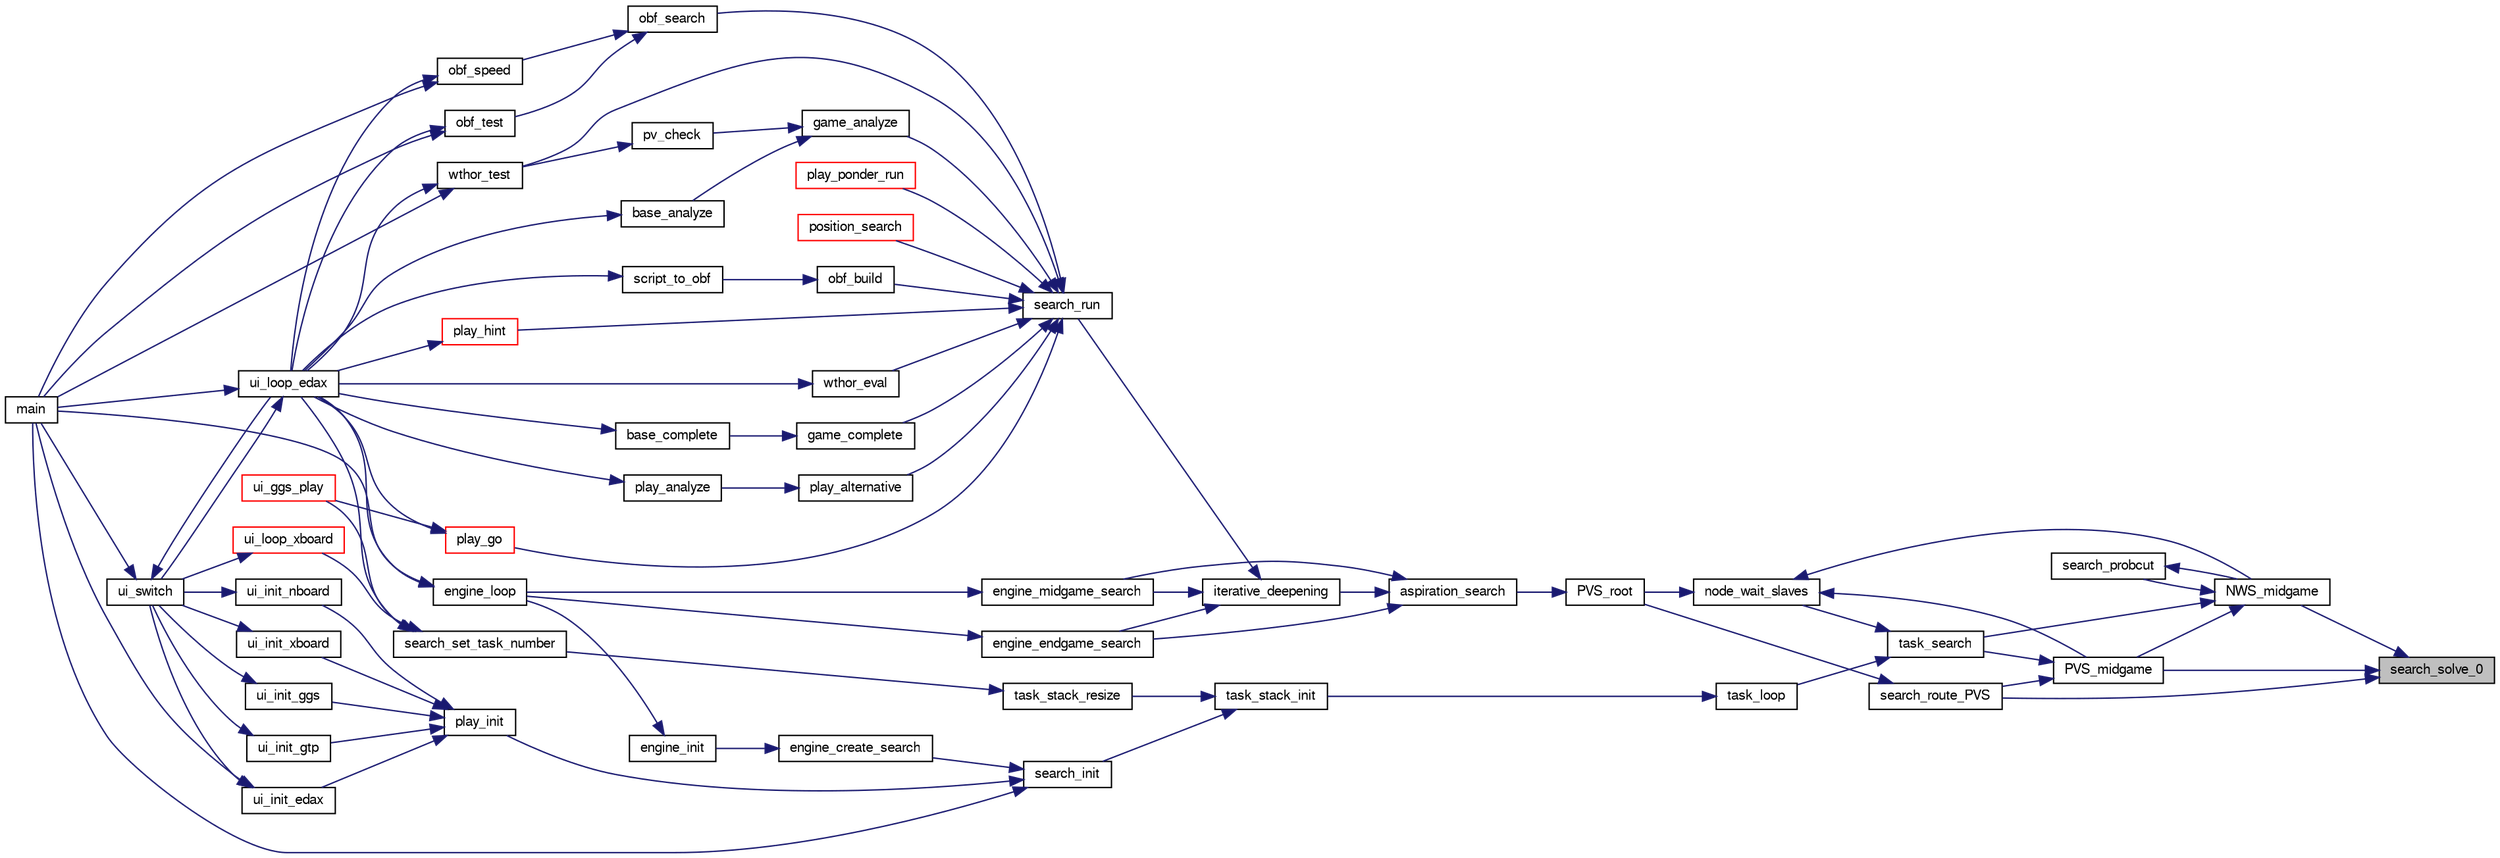 digraph "search_solve_0"
{
 // LATEX_PDF_SIZE
  bgcolor="transparent";
  edge [fontname="FreeSans",fontsize="10",labelfontname="FreeSans",labelfontsize="10"];
  node [fontname="FreeSans",fontsize="10",shape=record];
  rankdir="RL";
  Node1 [label="search_solve_0",height=0.2,width=0.4,color="black", fillcolor="grey75", style="filled", fontcolor="black",tooltip="Get the final score."];
  Node1 -> Node2 [dir="back",color="midnightblue",fontsize="10",style="solid",fontname="FreeSans"];
  Node2 [label="NWS_midgame",height=0.2,width=0.4,color="black",URL="$midgame_8c.html#a124e89d53abb00ee28a9f3135b5682dc",tooltip="Evaluate a midgame position with a Null Window Search algorithm."];
  Node2 -> Node3 [dir="back",color="midnightblue",fontsize="10",style="solid",fontname="FreeSans"];
  Node3 [label="PVS_midgame",height=0.2,width=0.4,color="black",URL="$midgame_8c.html#a356424012da8237d13afb64450c0fb33",tooltip="Evaluate a position with a deep Principal Variation Search algorithm."];
  Node3 -> Node4 [dir="back",color="midnightblue",fontsize="10",style="solid",fontname="FreeSans"];
  Node4 [label="search_route_PVS",height=0.2,width=0.4,color="black",URL="$root_8c.html#ab2e5830644a88819b823d90fd9878d4d",tooltip="Reroute the PVS between midgame,endgame or terminal PVS."];
  Node4 -> Node5 [dir="back",color="midnightblue",fontsize="10",style="solid",fontname="FreeSans"];
  Node5 [label="PVS_root",height=0.2,width=0.4,color="black",URL="$root_8c.html#a1367650ce57b9632f862da187074edb7",tooltip="Principal Variation Search algorithm at the root of the tree."];
  Node5 -> Node6 [dir="back",color="midnightblue",fontsize="10",style="solid",fontname="FreeSans"];
  Node6 [label="aspiration_search",height=0.2,width=0.4,color="black",URL="$root_8c.html#ad7e7acc5e26be0248b45eff34678ee3b",tooltip="Aspiration window."];
  Node6 -> Node7 [dir="back",color="midnightblue",fontsize="10",style="solid",fontname="FreeSans"];
  Node7 [label="engine_endgame_search",height=0.2,width=0.4,color="black",URL="$cassio_8c.html#a59118e647ced4f05560b431b30ad73b9",tooltip="Endgame search."];
  Node7 -> Node8 [dir="back",color="midnightblue",fontsize="10",style="solid",fontname="FreeSans"];
  Node8 [label="engine_loop",height=0.2,width=0.4,color="black",URL="$cassio_8c.html#a3c5b977358cdb105de103ac2c2829f01",tooltip="Loop event."];
  Node8 -> Node9 [dir="back",color="midnightblue",fontsize="10",style="solid",fontname="FreeSans"];
  Node9 [label="main",height=0.2,width=0.4,color="black",URL="$main_8c.html#a3c04138a5bfe5d72780bb7e82a18e627",tooltip="edax main function."];
  Node8 -> Node10 [dir="back",color="midnightblue",fontsize="10",style="solid",fontname="FreeSans"];
  Node10 [label="ui_loop_edax",height=0.2,width=0.4,color="black",URL="$edax_8c.html#a2354b96c7688bae32bedb6203d672f50",tooltip="Loop event."];
  Node10 -> Node9 [dir="back",color="midnightblue",fontsize="10",style="solid",fontname="FreeSans"];
  Node10 -> Node11 [dir="back",color="midnightblue",fontsize="10",style="solid",fontname="FreeSans"];
  Node11 [label="ui_switch",height=0.2,width=0.4,color="black",URL="$ui_8c.html#a4234d6b0fd690186ef0ec2fc2eba2d4d",tooltip="Switch between different User Interface."];
  Node11 -> Node9 [dir="back",color="midnightblue",fontsize="10",style="solid",fontname="FreeSans"];
  Node11 -> Node10 [dir="back",color="midnightblue",fontsize="10",style="solid",fontname="FreeSans"];
  Node6 -> Node12 [dir="back",color="midnightblue",fontsize="10",style="solid",fontname="FreeSans"];
  Node12 [label="engine_midgame_search",height=0.2,width=0.4,color="black",URL="$cassio_8c.html#a71ebe2bfb187238a48c94edd82cb3024",tooltip="Midgame search."];
  Node12 -> Node8 [dir="back",color="midnightblue",fontsize="10",style="solid",fontname="FreeSans"];
  Node6 -> Node13 [dir="back",color="midnightblue",fontsize="10",style="solid",fontname="FreeSans"];
  Node13 [label="iterative_deepening",height=0.2,width=0.4,color="black",URL="$root_8c.html#a0e77250a21e5f5d70917a5356c22f5f3",tooltip="Iterative deepening."];
  Node13 -> Node7 [dir="back",color="midnightblue",fontsize="10",style="solid",fontname="FreeSans"];
  Node13 -> Node12 [dir="back",color="midnightblue",fontsize="10",style="solid",fontname="FreeSans"];
  Node13 -> Node14 [dir="back",color="midnightblue",fontsize="10",style="solid",fontname="FreeSans"];
  Node14 [label="search_run",height=0.2,width=0.4,color="black",URL="$root_8c.html#ae8b727693fc7a90e504bd8abec158c84",tooltip="Search the bestmove of a given board."];
  Node14 -> Node15 [dir="back",color="midnightblue",fontsize="10",style="solid",fontname="FreeSans"];
  Node15 [label="game_analyze",height=0.2,width=0.4,color="black",URL="$game_8c.html#a17775ff0efa3d8592bed935dedb31a45",tooltip="Analyze an endgame."];
  Node15 -> Node16 [dir="back",color="midnightblue",fontsize="10",style="solid",fontname="FreeSans"];
  Node16 [label="base_analyze",height=0.2,width=0.4,color="black",URL="$base_8c.html#a130adf3915feeb8dd21edd8c715c220f",tooltip="Base analysis."];
  Node16 -> Node10 [dir="back",color="midnightblue",fontsize="10",style="solid",fontname="FreeSans"];
  Node15 -> Node17 [dir="back",color="midnightblue",fontsize="10",style="solid",fontname="FreeSans"];
  Node17 [label="pv_check",height=0.2,width=0.4,color="black",URL="$base_8c.html#ae5fd96b2c5fc0853715832158d172eb0",tooltip="Verify that a PV does not contain errors."];
  Node17 -> Node18 [dir="back",color="midnightblue",fontsize="10",style="solid",fontname="FreeSans"];
  Node18 [label="wthor_test",height=0.2,width=0.4,color="black",URL="$base_8c.html#acd4aaf9717e79148da6c763b1c022016",tooltip="Test Search with a wthor base."];
  Node18 -> Node9 [dir="back",color="midnightblue",fontsize="10",style="solid",fontname="FreeSans"];
  Node18 -> Node10 [dir="back",color="midnightblue",fontsize="10",style="solid",fontname="FreeSans"];
  Node14 -> Node19 [dir="back",color="midnightblue",fontsize="10",style="solid",fontname="FreeSans"];
  Node19 [label="game_complete",height=0.2,width=0.4,color="black",URL="$game_8c.html#a2478745958cb21430866a4ea503274df",tooltip="Terminate an unfinished game."];
  Node19 -> Node20 [dir="back",color="midnightblue",fontsize="10",style="solid",fontname="FreeSans"];
  Node20 [label="base_complete",height=0.2,width=0.4,color="black",URL="$base_8c.html#a2aaa6c7fc6111edcd85b623bcd217180",tooltip="Base analysis."];
  Node20 -> Node10 [dir="back",color="midnightblue",fontsize="10",style="solid",fontname="FreeSans"];
  Node14 -> Node21 [dir="back",color="midnightblue",fontsize="10",style="solid",fontname="FreeSans"];
  Node21 [label="obf_build",height=0.2,width=0.4,color="black",URL="$obftest_8c.html#a6ed0f135c4cf4021e18eb1a965a72bfa",tooltip="Build an OBF structure."];
  Node21 -> Node22 [dir="back",color="midnightblue",fontsize="10",style="solid",fontname="FreeSans"];
  Node22 [label="script_to_obf",height=0.2,width=0.4,color="black",URL="$obftest_8c.html#ad1bc6f7d32d2b1775f5e91f2d2e0f8b8",tooltip="Build an OBF file from a Script file."];
  Node22 -> Node10 [dir="back",color="midnightblue",fontsize="10",style="solid",fontname="FreeSans"];
  Node14 -> Node23 [dir="back",color="midnightblue",fontsize="10",style="solid",fontname="FreeSans"];
  Node23 [label="obf_search",height=0.2,width=0.4,color="black",URL="$obftest_8c.html#ab9783a5ca8dc9d2b69ed9ae61945bbfb",tooltip="Analyze an OBF structure."];
  Node23 -> Node24 [dir="back",color="midnightblue",fontsize="10",style="solid",fontname="FreeSans"];
  Node24 [label="obf_speed",height=0.2,width=0.4,color="black",URL="$obftest_8c.html#a07fd9cdb993c22a9de285e054331e4e4",tooltip="Test edax speed by running for at least 1 minutes on problems deeper and deeper."];
  Node24 -> Node9 [dir="back",color="midnightblue",fontsize="10",style="solid",fontname="FreeSans"];
  Node24 -> Node10 [dir="back",color="midnightblue",fontsize="10",style="solid",fontname="FreeSans"];
  Node23 -> Node25 [dir="back",color="midnightblue",fontsize="10",style="solid",fontname="FreeSans"];
  Node25 [label="obf_test",height=0.2,width=0.4,color="black",URL="$obftest_8c.html#af8974909ba686b74a0620bdcc7ef5f81",tooltip="Test an OBF file."];
  Node25 -> Node9 [dir="back",color="midnightblue",fontsize="10",style="solid",fontname="FreeSans"];
  Node25 -> Node10 [dir="back",color="midnightblue",fontsize="10",style="solid",fontname="FreeSans"];
  Node14 -> Node26 [dir="back",color="midnightblue",fontsize="10",style="solid",fontname="FreeSans"];
  Node26 [label="play_alternative",height=0.2,width=0.4,color="black",URL="$play_8c.html#ab220e1e3acf69015cd2e2b32abbdbaae",tooltip="Seek for the best alternative move."];
  Node26 -> Node27 [dir="back",color="midnightblue",fontsize="10",style="solid",fontname="FreeSans"];
  Node27 [label="play_analyze",height=0.2,width=0.4,color="black",URL="$play_8c.html#a32624a895b8cf4ec475a8de0ee5df3a1",tooltip="Analyze a played game."];
  Node27 -> Node10 [dir="back",color="midnightblue",fontsize="10",style="solid",fontname="FreeSans"];
  Node14 -> Node28 [dir="back",color="midnightblue",fontsize="10",style="solid",fontname="FreeSans"];
  Node28 [label="play_go",height=0.2,width=0.4,color="red",URL="$play_8c.html#aeba64a0b6660a04cff93da447da3f746",tooltip="Start thinking."];
  Node28 -> Node29 [dir="back",color="midnightblue",fontsize="10",style="solid",fontname="FreeSans"];
  Node29 [label="ui_ggs_play",height=0.2,width=0.4,color="red",URL="$ggs_8c.html#a55704d516945d0fc38a4aae02fca1bfe",tooltip="ui_ggs_play"];
  Node28 -> Node10 [dir="back",color="midnightblue",fontsize="10",style="solid",fontname="FreeSans"];
  Node14 -> Node38 [dir="back",color="midnightblue",fontsize="10",style="solid",fontname="FreeSans"];
  Node38 [label="play_hint",height=0.2,width=0.4,color="red",URL="$play_8c.html#a331a1824215c3c7be0241fe0e2d4da57",tooltip="Start thinking."];
  Node38 -> Node10 [dir="back",color="midnightblue",fontsize="10",style="solid",fontname="FreeSans"];
  Node14 -> Node39 [dir="back",color="midnightblue",fontsize="10",style="solid",fontname="FreeSans"];
  Node39 [label="play_ponder_run",height=0.2,width=0.4,color="red",URL="$play_8c.html#a6a826d8e8634b46e269daeed05de785c",tooltip="do ponderation."];
  Node14 -> Node43 [dir="back",color="midnightblue",fontsize="10",style="solid",fontname="FreeSans"];
  Node43 [label="position_search",height=0.2,width=0.4,color="red",URL="$book_8c.html#ad3b2686173649c214c8349e5e3da0aca",tooltip="Evaluate a position."];
  Node14 -> Node68 [dir="back",color="midnightblue",fontsize="10",style="solid",fontname="FreeSans"];
  Node68 [label="wthor_eval",height=0.2,width=0.4,color="black",URL="$base_8c.html#a86b72b1d7f3ee47ec62cbb618546ec70",tooltip="Test Eval with a wthor base."];
  Node68 -> Node10 [dir="back",color="midnightblue",fontsize="10",style="solid",fontname="FreeSans"];
  Node14 -> Node18 [dir="back",color="midnightblue",fontsize="10",style="solid",fontname="FreeSans"];
  Node3 -> Node69 [dir="back",color="midnightblue",fontsize="10",style="solid",fontname="FreeSans"];
  Node69 [label="task_search",height=0.2,width=0.4,color="black",URL="$ybwc_8c.html#aaa4fc1461e78cd5569318f9e19399e50",tooltip="A parallel search within a Task structure."];
  Node69 -> Node70 [dir="back",color="midnightblue",fontsize="10",style="solid",fontname="FreeSans"];
  Node70 [label="node_wait_slaves",height=0.2,width=0.4,color="black",URL="$ybwc_8c.html#a6cab65bf7dade2f8653a2e3276b89c78",tooltip="Wait for slaves termination."];
  Node70 -> Node2 [dir="back",color="midnightblue",fontsize="10",style="solid",fontname="FreeSans"];
  Node70 -> Node3 [dir="back",color="midnightblue",fontsize="10",style="solid",fontname="FreeSans"];
  Node70 -> Node5 [dir="back",color="midnightblue",fontsize="10",style="solid",fontname="FreeSans"];
  Node69 -> Node71 [dir="back",color="midnightblue",fontsize="10",style="solid",fontname="FreeSans"];
  Node71 [label="task_loop",height=0.2,width=0.4,color="black",URL="$ybwc_8c.html#a6b16943d9461c507b37a3228768e840d",tooltip="The main loop runned by a task."];
  Node71 -> Node72 [dir="back",color="midnightblue",fontsize="10",style="solid",fontname="FreeSans"];
  Node72 [label="task_stack_init",height=0.2,width=0.4,color="black",URL="$ybwc_8c.html#a9cb14f779a1d8a9e62b7f7acdbd0eebe",tooltip="Initialize the stack of tasks."];
  Node72 -> Node73 [dir="back",color="midnightblue",fontsize="10",style="solid",fontname="FreeSans"];
  Node73 [label="search_init",height=0.2,width=0.4,color="black",URL="$search_8c.html#a1b7d29da171f6927ea8212ee768f37c9",tooltip="Init the main search."];
  Node73 -> Node74 [dir="back",color="midnightblue",fontsize="10",style="solid",fontname="FreeSans"];
  Node74 [label="engine_create_search",height=0.2,width=0.4,color="black",URL="$cassio_8c.html#a11a5cdab7fa3b7498c05a4e9c24301ba",tooltip="Create engine search."];
  Node74 -> Node75 [dir="back",color="midnightblue",fontsize="10",style="solid",fontname="FreeSans"];
  Node75 [label="engine_init",height=0.2,width=0.4,color="black",URL="$cassio_8c.html#ab072fb80ef54455dae0b96a71d5ee845",tooltip="Create a new Othello engine."];
  Node75 -> Node8 [dir="back",color="midnightblue",fontsize="10",style="solid",fontname="FreeSans"];
  Node73 -> Node9 [dir="back",color="midnightblue",fontsize="10",style="solid",fontname="FreeSans"];
  Node73 -> Node76 [dir="back",color="midnightblue",fontsize="10",style="solid",fontname="FreeSans"];
  Node76 [label="play_init",height=0.2,width=0.4,color="black",URL="$play_8c.html#a6d31b5bcf034cd633bd2b93e634db42e",tooltip="Initialization."];
  Node76 -> Node52 [dir="back",color="midnightblue",fontsize="10",style="solid",fontname="FreeSans"];
  Node52 [label="ui_init_edax",height=0.2,width=0.4,color="black",URL="$edax_8c.html#a81c315385e722ec80548a441fb48f2d1",tooltip="initialize edax protocol."];
  Node52 -> Node9 [dir="back",color="midnightblue",fontsize="10",style="solid",fontname="FreeSans"];
  Node52 -> Node11 [dir="back",color="midnightblue",fontsize="10",style="solid",fontname="FreeSans"];
  Node76 -> Node53 [dir="back",color="midnightblue",fontsize="10",style="solid",fontname="FreeSans"];
  Node53 [label="ui_init_ggs",height=0.2,width=0.4,color="black",URL="$ggs_8c.html#aca24423d5b56d3910b76408a0f9712f7",tooltip="ui_init_ggs"];
  Node53 -> Node11 [dir="back",color="midnightblue",fontsize="10",style="solid",fontname="FreeSans"];
  Node76 -> Node54 [dir="back",color="midnightblue",fontsize="10",style="solid",fontname="FreeSans"];
  Node54 [label="ui_init_gtp",height=0.2,width=0.4,color="black",URL="$gtp_8c.html#a7b42dec8ff972c87d5daee524f7e1cc1",tooltip="initialize edax protocol"];
  Node54 -> Node11 [dir="back",color="midnightblue",fontsize="10",style="solid",fontname="FreeSans"];
  Node76 -> Node55 [dir="back",color="midnightblue",fontsize="10",style="solid",fontname="FreeSans"];
  Node55 [label="ui_init_nboard",height=0.2,width=0.4,color="black",URL="$nboard_8c.html#ab5139f1429f56d5e64bdd2172193d01f",tooltip="initialize edax protocol"];
  Node55 -> Node11 [dir="back",color="midnightblue",fontsize="10",style="solid",fontname="FreeSans"];
  Node76 -> Node56 [dir="back",color="midnightblue",fontsize="10",style="solid",fontname="FreeSans"];
  Node56 [label="ui_init_xboard",height=0.2,width=0.4,color="black",URL="$ui_8h.html#a5ec1cf7d2d607dd20072ae467b3c16e4",tooltip="initialize xboard protocol."];
  Node56 -> Node11 [dir="back",color="midnightblue",fontsize="10",style="solid",fontname="FreeSans"];
  Node72 -> Node77 [dir="back",color="midnightblue",fontsize="10",style="solid",fontname="FreeSans"];
  Node77 [label="task_stack_resize",height=0.2,width=0.4,color="black",URL="$ybwc_8c.html#a95a724079314f7b0fa62a0d83ad74541",tooltip="Resize the stack of tasks."];
  Node77 -> Node78 [dir="back",color="midnightblue",fontsize="10",style="solid",fontname="FreeSans"];
  Node78 [label="search_set_task_number",height=0.2,width=0.4,color="black",URL="$search_8c.html#a68cd7675b74d22fc78ce88467e02d6ab",tooltip="Change the number of task."];
  Node78 -> Node29 [dir="back",color="midnightblue",fontsize="10",style="solid",fontname="FreeSans"];
  Node78 -> Node10 [dir="back",color="midnightblue",fontsize="10",style="solid",fontname="FreeSans"];
  Node78 -> Node36 [dir="back",color="midnightblue",fontsize="10",style="solid",fontname="FreeSans"];
  Node36 [label="ui_loop_xboard",height=0.2,width=0.4,color="red",URL="$ui_8h.html#af80ec70d3d08eb4c17c84d3997aaba0f",tooltip="Loop event."];
  Node36 -> Node11 [dir="back",color="midnightblue",fontsize="10",style="solid",fontname="FreeSans"];
  Node2 -> Node79 [dir="back",color="midnightblue",fontsize="10",style="solid",fontname="FreeSans"];
  Node79 [label="search_probcut",height=0.2,width=0.4,color="black",URL="$midgame_8c.html#a232fed82bb28cdcc18d59d1cfecab0f1",tooltip="Probcut."];
  Node79 -> Node2 [dir="back",color="midnightblue",fontsize="10",style="solid",fontname="FreeSans"];
  Node2 -> Node69 [dir="back",color="midnightblue",fontsize="10",style="solid",fontname="FreeSans"];
  Node1 -> Node3 [dir="back",color="midnightblue",fontsize="10",style="solid",fontname="FreeSans"];
  Node1 -> Node4 [dir="back",color="midnightblue",fontsize="10",style="solid",fontname="FreeSans"];
}
